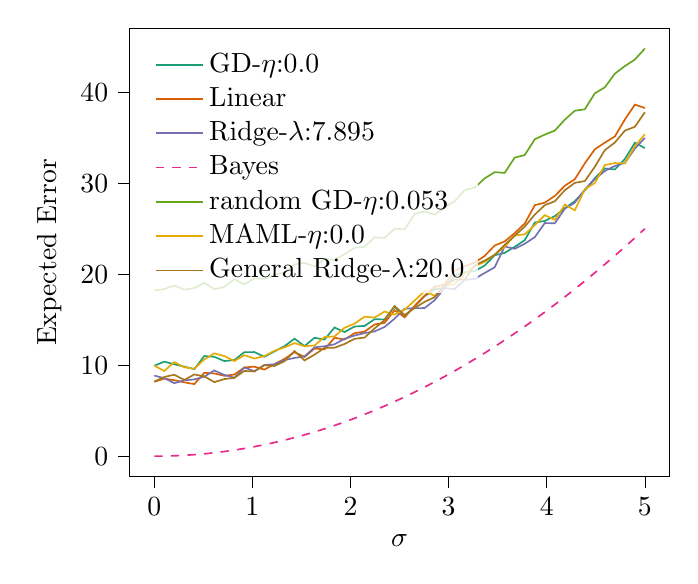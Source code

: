 % This file was created with tikzplotlib v0.10.1.
\begin{tikzpicture}

\definecolor{chocolate217952}{RGB}{217,95,2}
\definecolor{darkcyan27158119}{RGB}{27,158,119}
\definecolor{darkgoldenrod16611829}{RGB}{166,118,29}
\definecolor{darkgray176}{RGB}{176,176,176}
\definecolor{deeppink23141138}{RGB}{231,41,138}
\definecolor{lightslategray117112179}{RGB}{117,112,179}
\definecolor{olivedrab10216630}{RGB}{102,166,30}
\definecolor{orange2301712}{RGB}{230,171,2}

\begin{axis}[
legend cell align={left},
legend style={
  fill opacity=0.8,
  draw opacity=1,
  text opacity=1,
  at={(0.03,0.97)},
  anchor=north west,
  draw=none
},
tick align=outside,
tick pos=left,
x grid style={darkgray176},
xlabel={\(\displaystyle \sigma\)},
xmin=-0.25, xmax=5.25,
xtick style={color=black},
y grid style={darkgray176},
ylabel={Expected Error},
ymin=-2.24, ymax=47.031,
ytick style={color=black}
]
\addplot [semithick, darkcyan27158119]
table {%
0 9.939
0.102 10.389
0.204 10.099
0.306 9.836
0.408 9.573
0.51 11.005
0.612 10.917
0.714 10.455
0.816 10.561
0.918 11.433
1.02 11.44
1.122 10.925
1.224 11.507
1.327 12.085
1.429 12.908
1.531 12.104
1.633 13.013
1.735 12.813
1.837 14.141
1.939 13.642
2.041 14.248
2.143 14.313
2.245 15.052
2.347 15.025
2.449 16.426
2.551 15.276
2.653 16.469
2.755 17.583
2.857 18.337
2.959 18.504
3.061 19.822
3.163 20.208
3.265 20.331
3.367 20.944
3.469 22.071
3.571 22.343
3.673 23.006
3.776 23.743
3.878 25.675
3.98 25.849
4.082 26.38
4.184 27.247
4.286 28.026
4.388 29.2
4.49 30.556
4.592 31.624
4.694 31.508
4.796 32.655
4.898 34.446
5 33.853
};
\addlegendentry{GD-$\eta$:0.0}
\addplot [semithick, chocolate217952]
table {%
0 8.171
0.102 8.529
0.204 8.348
0.306 8.111
0.408 7.92
0.51 9.161
0.612 9.087
0.714 8.835
0.816 8.971
0.918 9.753
1.02 9.841
1.122 9.514
1.224 10.116
1.327 10.689
1.429 11.437
1.531 10.903
1.633 11.828
1.735 11.734
1.837 13.017
1.939 12.813
2.041 13.518
2.143 13.689
2.245 14.475
2.347 14.648
2.449 16.037
2.551 15.284
2.653 16.52
2.755 17.632
2.857 18.614
2.959 18.859
3.061 20.374
3.163 20.862
3.265 21.276
3.367 22.002
3.469 23.146
3.571 23.601
3.673 24.512
3.776 25.575
3.878 27.581
3.98 27.86
4.082 28.601
4.184 29.72
4.286 30.432
4.388 32.179
4.49 33.725
4.592 34.455
4.694 35.139
4.796 36.993
4.898 38.635
5 38.263
};
\addlegendentry{Linear}
\addplot [semithick, lightslategray117112179]
table {%
0 8.857
0.102 8.566
0.204 8.027
0.306 8.331
0.408 8.432
0.51 8.742
0.612 9.421
0.714 8.924
0.816 8.62
0.918 9.74
1.02 9.347
1.122 10.022
1.224 10.095
1.327 10.555
1.429 10.796
1.531 10.965
1.633 11.965
1.735 12.079
1.837 12.299
1.939 12.902
2.041 13.255
2.143 13.525
2.245 13.707
2.347 14.2
2.449 15.108
2.551 16.199
2.653 16.27
2.755 16.276
2.857 17.14
2.959 18.481
3.061 18.349
3.163 19.371
3.265 19.482
3.367 20.129
3.469 20.758
3.571 23.042
3.673 22.787
3.776 23.348
3.878 24.071
3.98 25.62
4.082 25.592
4.184 27.198
4.286 27.861
4.388 29.298
4.49 30.446
4.592 31.336
4.694 31.897
4.796 32.229
4.898 33.798
5 34.974
};
\addlegendentry{Ridge-$\lambda$:7.895}
\addplot [semithick, deeppink23141138, dashed]
table {%
0 0
0.102 0.01
0.204 0.042
0.306 0.094
0.408 0.167
0.51 0.26
0.612 0.375
0.714 0.51
0.816 0.666
0.918 0.843
1.02 1.041
1.122 1.26
1.224 1.499
1.327 1.759
1.429 2.04
1.531 2.342
1.633 2.665
1.735 3.009
1.837 3.373
1.939 3.758
2.041 4.164
2.143 4.591
2.245 5.039
2.347 5.507
2.449 5.996
2.551 6.506
2.653 7.037
2.755 7.589
2.857 8.162
2.959 8.755
3.061 9.369
3.163 10.004
3.265 10.66
3.367 11.337
3.469 12.034
3.571 12.752
3.673 13.492
3.776 14.252
3.878 15.032
3.98 15.834
4.082 16.656
4.184 17.499
4.286 18.364
4.388 19.248
4.49 20.154
4.592 21.081
4.694 22.028
4.796 22.996
4.898 23.985
5 24.995
};
\addlegendentry{Bayes}
\addplot [semithick, olivedrab10216630]
table {%
0 18.205
0.102 18.364
0.204 18.743
0.306 18.302
0.408 18.476
0.51 19.054
0.612 18.352
0.714 18.588
0.816 19.461
0.918 18.879
1.02 19.543
1.122 19.499
1.224 19.913
1.327 20.228
1.429 21.076
1.531 21.251
1.633 20.854
1.735 21.687
1.837 21.559
1.939 22.192
2.041 22.906
2.143 23.008
2.245 24.055
2.347 23.978
2.449 25.004
2.551 24.922
2.653 26.62
2.755 26.888
2.857 26.54
2.959 27.371
3.061 28.001
3.163 29.256
3.265 29.504
3.367 30.53
3.469 31.212
3.571 31.131
3.673 32.813
3.776 33.097
3.878 34.828
3.98 35.342
4.082 35.778
4.184 36.982
4.286 37.961
4.388 38.126
4.49 39.876
4.592 40.537
4.694 42.035
4.796 42.87
4.898 43.588
5 44.791
};
\addlegendentry{random GD-$\eta$:0.053}
\addplot [semithick, orange2301712]
table {%
0 9.949
0.102 9.36
0.204 10.336
0.306 9.764
0.408 9.614
0.51 10.629
0.612 11.291
0.714 11.002
0.816 10.456
0.918 11.093
1.02 10.732
1.122 11.0
1.224 11.587
1.327 11.947
1.429 12.426
1.531 12.085
1.633 12.161
1.735 13.096
1.837 13.162
1.939 14.108
2.041 14.566
2.143 15.327
2.245 15.224
2.347 15.893
2.449 15.562
2.551 16.095
2.653 17.096
2.755 18.143
2.857 17.61
2.959 18.731
3.061 18.896
3.163 20.078
3.265 20.888
3.367 21.349
3.469 22.149
3.571 23.007
3.673 24.256
3.776 24.381
3.878 25.397
3.98 26.49
4.082 25.972
4.184 27.641
4.286 27.019
4.388 29.335
4.49 30.02
4.592 31.994
4.694 32.214
4.796 32.173
4.898 34.076
5 35.373
};
\addlegendentry{MAML-$\eta$:0.0}
\addplot [semithick, darkgoldenrod16611829]
table {%
0 8.194
0.102 8.705
0.204 8.95
0.306 8.377
0.408 8.978
0.51 8.778
0.612 8.136
0.714 8.475
0.816 8.605
0.918 9.367
1.02 9.307
1.122 9.991
1.224 9.911
1.327 10.428
1.429 11.546
1.531 10.52
1.633 11.159
1.735 11.901
1.837 11.918
1.939 12.329
2.041 12.898
2.143 13.03
2.245 14.04
2.347 14.943
2.449 16.504
2.551 15.513
2.653 16.272
2.755 16.962
2.857 17.466
2.959 18.783
3.061 19.403
3.163 19.407
3.265 20.965
3.367 21.49
3.469 22.114
3.571 23.217
3.673 24.222
3.776 25.23
3.878 26.547
3.98 27.585
4.082 28.01
4.184 29.226
4.286 30.036
4.388 30.237
4.49 31.805
4.592 33.631
4.694 34.467
4.796 35.776
4.898 36.198
5 37.798
};
\addlegendentry{General Ridge-$\lambda$:20.0}
\end{axis}

\end{tikzpicture}
